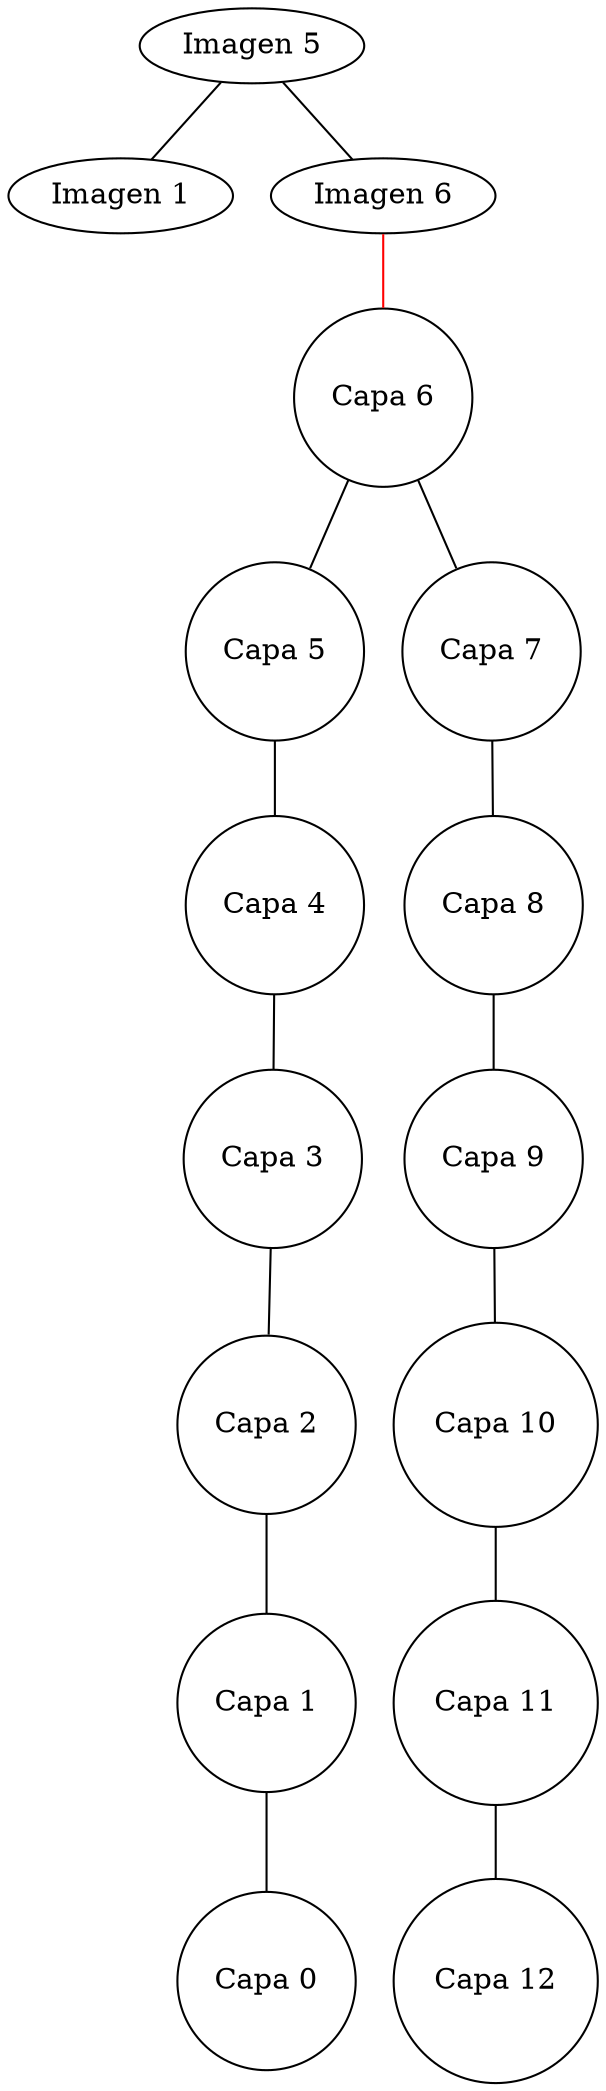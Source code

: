  graph ALV_BB {
5[label="Imagen 5"]
           5  --            1
1[label="Imagen 1"]
           5  --            6
6[label="Imagen 6"]
 subgraph capas {
 node [shape=circle];
"Capa6" [label="Capa 6"]
"Capa6" -- "Capa5"
"Capa5" [label="Capa 5"]
"Capa5" -- "Capa4"
"Capa4" [label="Capa 4"]
"Capa4" -- "Capa3"
"Capa3" [label="Capa 3"]
"Capa3" -- "Capa2"
"Capa2" [label="Capa 2"]
"Capa2" -- "Capa1"
"Capa1" [label="Capa 1"]
"Capa1" -- "Capa0"
"Capa0" [label="Capa 0"]
"Capa6" -- "Capa7"
"Capa7" [label="Capa 7"]
"Capa7" -- "Capa8"
"Capa8" [label="Capa 8"]
"Capa8" -- "Capa9"
"Capa9" [label="Capa 9"]
"Capa9" -- "Capa10"
"Capa10" [label="Capa 10"]
"Capa10" -- "Capa11"
"Capa11" [label="Capa 11"]
"Capa11" -- "Capa12"
"Capa12" [label="Capa 12"]
 }
6 -- "Capa6" [color=red];
 }
